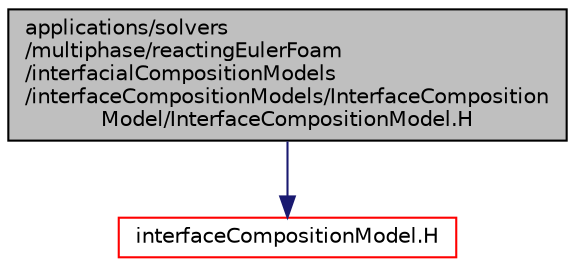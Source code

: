 digraph "applications/solvers/multiphase/reactingEulerFoam/interfacialCompositionModels/interfaceCompositionModels/InterfaceCompositionModel/InterfaceCompositionModel.H"
{
  bgcolor="transparent";
  edge [fontname="Helvetica",fontsize="10",labelfontname="Helvetica",labelfontsize="10"];
  node [fontname="Helvetica",fontsize="10",shape=record];
  Node1 [label="applications/solvers\l/multiphase/reactingEulerFoam\l/interfacialCompositionModels\l/interfaceCompositionModels/InterfaceComposition\lModel/InterfaceCompositionModel.H",height=0.2,width=0.4,color="black", fillcolor="grey75", style="filled", fontcolor="black"];
  Node1 -> Node2 [color="midnightblue",fontsize="10",style="solid",fontname="Helvetica"];
  Node2 [label="interfaceCompositionModel.H",height=0.2,width=0.4,color="red",URL="$a03575.html"];
}
